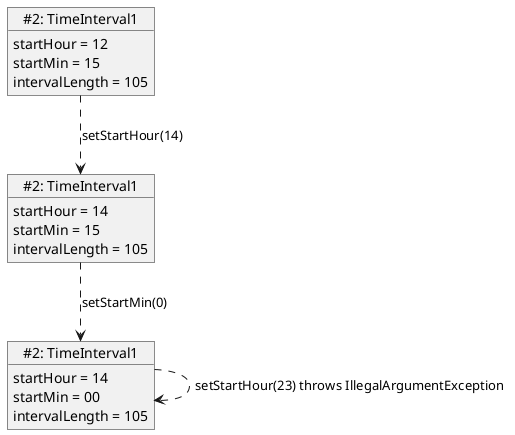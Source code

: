 @startuml
object "~#2: TimeInterval1" as ti1 {
	startHour = 12
	startMin = 15
	intervalLength = 105
}
object "~#2: TimeInterval1" as ti2 {
	startHour = 14
	startMin = 15
	intervalLength = 105
}
ti1 ..> ti2: setStartHour(14)
object "~#2: TimeInterval1" as ti3 {
	startHour = 14
	startMin = 00
	intervalLength = 105
}
ti2 ..> ti3: setStartMin(0)
ti3 ..> ti3: setStartHour(23) throws IllegalArgumentException
@enduml
